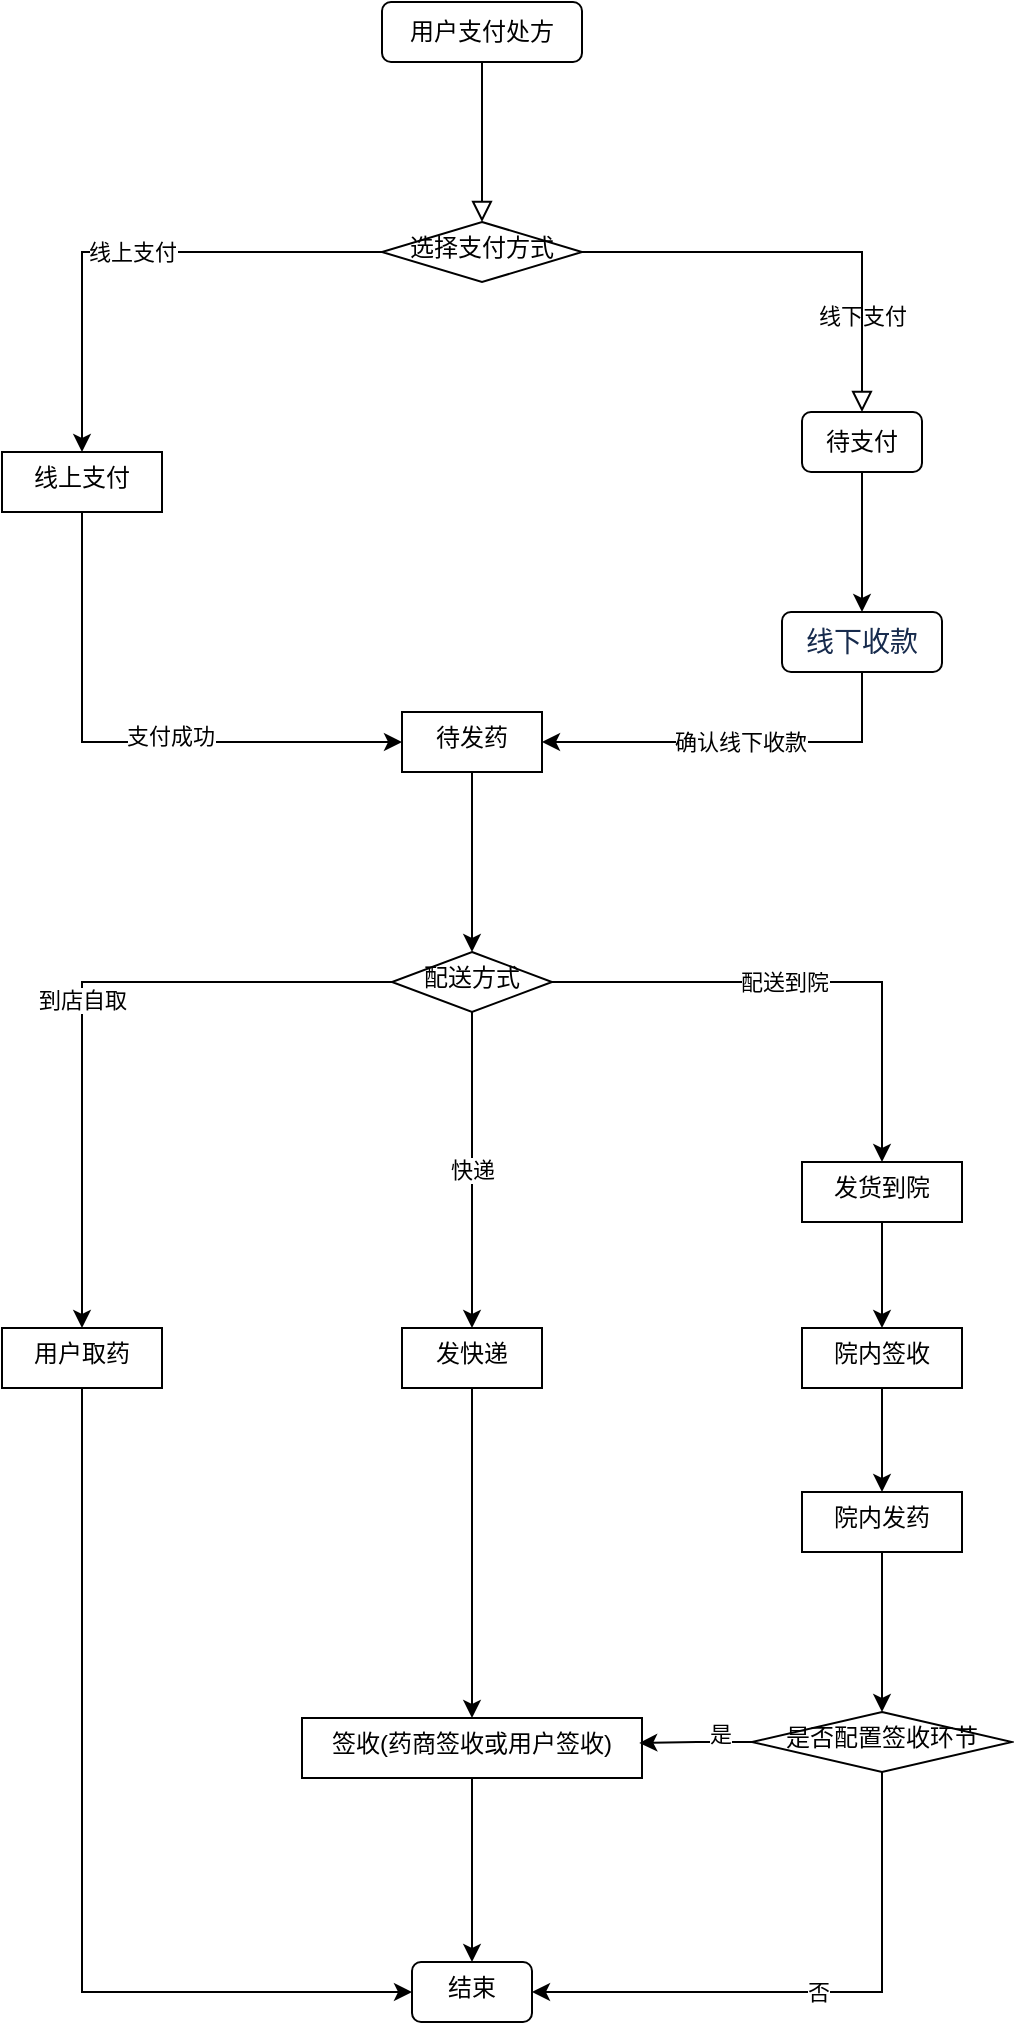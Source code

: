 <mxfile version="20.6.2" type="github">
  <diagram id="C5RBs43oDa-KdzZeNtuy" name="Page-1">
    <mxGraphModel dx="1426" dy="819" grid="1" gridSize="10" guides="1" tooltips="1" connect="1" arrows="1" fold="1" page="1" pageScale="1" pageWidth="827" pageHeight="1169" math="0" shadow="0">
      <root>
        <mxCell id="WIyWlLk6GJQsqaUBKTNV-0" />
        <mxCell id="WIyWlLk6GJQsqaUBKTNV-1" parent="WIyWlLk6GJQsqaUBKTNV-0" />
        <mxCell id="WIyWlLk6GJQsqaUBKTNV-2" value="" style="rounded=0;html=1;jettySize=auto;orthogonalLoop=1;fontSize=11;endArrow=block;endFill=0;endSize=8;strokeWidth=1;shadow=0;labelBackgroundColor=none;edgeStyle=orthogonalEdgeStyle;" parent="WIyWlLk6GJQsqaUBKTNV-1" source="WIyWlLk6GJQsqaUBKTNV-3" target="WIyWlLk6GJQsqaUBKTNV-6" edge="1">
          <mxGeometry relative="1" as="geometry" />
        </mxCell>
        <mxCell id="WIyWlLk6GJQsqaUBKTNV-3" value="用户支付处方" style="rounded=1;whiteSpace=wrap;html=1;fontSize=12;glass=0;strokeWidth=1;shadow=0;" parent="WIyWlLk6GJQsqaUBKTNV-1" vertex="1">
          <mxGeometry x="340" y="65" width="100" height="30" as="geometry" />
        </mxCell>
        <mxCell id="WIyWlLk6GJQsqaUBKTNV-5" value="线下支付" style="edgeStyle=orthogonalEdgeStyle;rounded=0;html=1;jettySize=auto;orthogonalLoop=1;fontSize=11;endArrow=block;endFill=0;endSize=8;strokeWidth=1;shadow=0;labelBackgroundColor=none;" parent="WIyWlLk6GJQsqaUBKTNV-1" source="WIyWlLk6GJQsqaUBKTNV-6" target="WIyWlLk6GJQsqaUBKTNV-7" edge="1">
          <mxGeometry x="0.565" relative="1" as="geometry">
            <mxPoint as="offset" />
            <Array as="points">
              <mxPoint x="580" y="190" />
            </Array>
          </mxGeometry>
        </mxCell>
        <mxCell id="drgQlP7kcEDc-9zKHMGP-4" value="线上支付" style="edgeStyle=orthogonalEdgeStyle;rounded=0;orthogonalLoop=1;jettySize=auto;html=1;" edge="1" parent="WIyWlLk6GJQsqaUBKTNV-1" source="WIyWlLk6GJQsqaUBKTNV-6" target="drgQlP7kcEDc-9zKHMGP-3">
          <mxGeometry relative="1" as="geometry" />
        </mxCell>
        <mxCell id="WIyWlLk6GJQsqaUBKTNV-6" value="选择支付方式" style="rhombus;whiteSpace=wrap;html=1;shadow=0;fontFamily=Helvetica;fontSize=12;align=center;strokeWidth=1;spacing=6;spacingTop=-4;" parent="WIyWlLk6GJQsqaUBKTNV-1" vertex="1">
          <mxGeometry x="340" y="175" width="100" height="30" as="geometry" />
        </mxCell>
        <mxCell id="drgQlP7kcEDc-9zKHMGP-11" value="" style="edgeStyle=orthogonalEdgeStyle;rounded=0;orthogonalLoop=1;jettySize=auto;html=1;" edge="1" parent="WIyWlLk6GJQsqaUBKTNV-1" source="WIyWlLk6GJQsqaUBKTNV-7" target="drgQlP7kcEDc-9zKHMGP-10">
          <mxGeometry relative="1" as="geometry" />
        </mxCell>
        <mxCell id="WIyWlLk6GJQsqaUBKTNV-7" value="待支付" style="rounded=1;whiteSpace=wrap;html=1;fontSize=12;glass=0;strokeWidth=1;shadow=0;" parent="WIyWlLk6GJQsqaUBKTNV-1" vertex="1">
          <mxGeometry x="550" y="270" width="60" height="30" as="geometry" />
        </mxCell>
        <mxCell id="drgQlP7kcEDc-9zKHMGP-9" value="" style="edgeStyle=orthogonalEdgeStyle;rounded=0;orthogonalLoop=1;jettySize=auto;html=1;" edge="1" parent="WIyWlLk6GJQsqaUBKTNV-1" source="drgQlP7kcEDc-9zKHMGP-3" target="drgQlP7kcEDc-9zKHMGP-8">
          <mxGeometry relative="1" as="geometry">
            <Array as="points">
              <mxPoint x="190" y="435" />
            </Array>
          </mxGeometry>
        </mxCell>
        <mxCell id="drgQlP7kcEDc-9zKHMGP-16" value="支付成功" style="edgeLabel;html=1;align=center;verticalAlign=middle;resizable=0;points=[];" vertex="1" connectable="0" parent="drgQlP7kcEDc-9zKHMGP-9">
          <mxGeometry x="0.152" y="3" width="70" height="30" relative="1" as="geometry">
            <mxPoint x="-35" y="-15" as="offset" />
          </mxGeometry>
        </mxCell>
        <mxCell id="drgQlP7kcEDc-9zKHMGP-3" value="线上支付" style="whiteSpace=wrap;html=1;shadow=0;strokeWidth=1;spacing=6;spacingTop=-4;" vertex="1" parent="WIyWlLk6GJQsqaUBKTNV-1">
          <mxGeometry x="150" y="290" width="80" height="30" as="geometry" />
        </mxCell>
        <mxCell id="drgQlP7kcEDc-9zKHMGP-15" value="" style="edgeStyle=orthogonalEdgeStyle;rounded=0;orthogonalLoop=1;jettySize=auto;html=1;" edge="1" parent="WIyWlLk6GJQsqaUBKTNV-1" source="drgQlP7kcEDc-9zKHMGP-8" target="drgQlP7kcEDc-9zKHMGP-14">
          <mxGeometry relative="1" as="geometry" />
        </mxCell>
        <mxCell id="drgQlP7kcEDc-9zKHMGP-8" value="待发药" style="whiteSpace=wrap;html=1;shadow=0;strokeWidth=1;spacing=6;spacingTop=-4;" vertex="1" parent="WIyWlLk6GJQsqaUBKTNV-1">
          <mxGeometry x="350" y="420" width="70" height="30" as="geometry" />
        </mxCell>
        <mxCell id="drgQlP7kcEDc-9zKHMGP-19" style="edgeStyle=orthogonalEdgeStyle;rounded=0;orthogonalLoop=1;jettySize=auto;html=1;entryX=1;entryY=0.5;entryDx=0;entryDy=0;" edge="1" parent="WIyWlLk6GJQsqaUBKTNV-1" source="drgQlP7kcEDc-9zKHMGP-10" target="drgQlP7kcEDc-9zKHMGP-8">
          <mxGeometry relative="1" as="geometry">
            <Array as="points">
              <mxPoint x="580" y="435" />
            </Array>
          </mxGeometry>
        </mxCell>
        <mxCell id="drgQlP7kcEDc-9zKHMGP-20" value="确认线下收款" style="edgeLabel;html=1;align=center;verticalAlign=middle;resizable=0;points=[];" vertex="1" connectable="0" parent="drgQlP7kcEDc-9zKHMGP-19">
          <mxGeometry x="-0.015" width="100" height="30" relative="1" as="geometry">
            <mxPoint x="-50" y="-15" as="offset" />
          </mxGeometry>
        </mxCell>
        <mxCell id="drgQlP7kcEDc-9zKHMGP-10" value="&lt;span style=&quot;color: rgb(23, 43, 77); font-family: -apple-system, &amp;quot;system-ui&amp;quot;, &amp;quot;Segoe UI&amp;quot;, Roboto, Oxygen, Ubuntu, &amp;quot;Fira Sans&amp;quot;, &amp;quot;Droid Sans&amp;quot;, &amp;quot;Helvetica Neue&amp;quot;, sans-serif; font-size: 14px; text-align: left; background-color: rgb(255, 255, 255);&quot;&gt;线下收款&lt;/span&gt;" style="whiteSpace=wrap;html=1;rounded=1;glass=0;strokeWidth=1;shadow=0;" vertex="1" parent="WIyWlLk6GJQsqaUBKTNV-1">
          <mxGeometry x="540" y="370" width="80" height="30" as="geometry" />
        </mxCell>
        <mxCell id="drgQlP7kcEDc-9zKHMGP-26" value="快递" style="edgeStyle=orthogonalEdgeStyle;rounded=0;orthogonalLoop=1;jettySize=auto;html=1;" edge="1" parent="WIyWlLk6GJQsqaUBKTNV-1" source="drgQlP7kcEDc-9zKHMGP-14" target="drgQlP7kcEDc-9zKHMGP-25">
          <mxGeometry relative="1" as="geometry" />
        </mxCell>
        <mxCell id="drgQlP7kcEDc-9zKHMGP-31" value="到店自取" style="edgeStyle=orthogonalEdgeStyle;rounded=0;orthogonalLoop=1;jettySize=auto;html=1;" edge="1" parent="WIyWlLk6GJQsqaUBKTNV-1" source="drgQlP7kcEDc-9zKHMGP-14" target="drgQlP7kcEDc-9zKHMGP-30">
          <mxGeometry relative="1" as="geometry" />
        </mxCell>
        <mxCell id="drgQlP7kcEDc-9zKHMGP-41" value="" style="edgeStyle=orthogonalEdgeStyle;rounded=0;orthogonalLoop=1;jettySize=auto;html=1;" edge="1" parent="WIyWlLk6GJQsqaUBKTNV-1" source="drgQlP7kcEDc-9zKHMGP-14" target="drgQlP7kcEDc-9zKHMGP-40">
          <mxGeometry relative="1" as="geometry" />
        </mxCell>
        <mxCell id="drgQlP7kcEDc-9zKHMGP-42" value="配送到院" style="edgeLabel;html=1;align=center;verticalAlign=middle;resizable=0;points=[];" vertex="1" connectable="0" parent="drgQlP7kcEDc-9zKHMGP-41">
          <mxGeometry x="-0.095" width="70" height="30" relative="1" as="geometry">
            <mxPoint x="-35" y="-15" as="offset" />
          </mxGeometry>
        </mxCell>
        <mxCell id="drgQlP7kcEDc-9zKHMGP-14" value="配送方式" style="rhombus;whiteSpace=wrap;html=1;shadow=0;strokeWidth=1;spacing=6;spacingTop=-4;" vertex="1" parent="WIyWlLk6GJQsqaUBKTNV-1">
          <mxGeometry x="345" y="540" width="80" height="30" as="geometry" />
        </mxCell>
        <mxCell id="drgQlP7kcEDc-9zKHMGP-36" value="" style="edgeStyle=orthogonalEdgeStyle;rounded=0;orthogonalLoop=1;jettySize=auto;html=1;" edge="1" parent="WIyWlLk6GJQsqaUBKTNV-1" source="drgQlP7kcEDc-9zKHMGP-25" target="drgQlP7kcEDc-9zKHMGP-35">
          <mxGeometry relative="1" as="geometry" />
        </mxCell>
        <mxCell id="drgQlP7kcEDc-9zKHMGP-25" value="发快递" style="whiteSpace=wrap;html=1;shadow=0;strokeWidth=1;spacing=6;spacingTop=-4;" vertex="1" parent="WIyWlLk6GJQsqaUBKTNV-1">
          <mxGeometry x="350" y="728" width="70" height="30" as="geometry" />
        </mxCell>
        <mxCell id="drgQlP7kcEDc-9zKHMGP-33" value="" style="edgeStyle=orthogonalEdgeStyle;rounded=0;orthogonalLoop=1;jettySize=auto;html=1;" edge="1" parent="WIyWlLk6GJQsqaUBKTNV-1" source="drgQlP7kcEDc-9zKHMGP-30" target="drgQlP7kcEDc-9zKHMGP-32">
          <mxGeometry relative="1" as="geometry">
            <Array as="points">
              <mxPoint x="190" y="1060" />
            </Array>
          </mxGeometry>
        </mxCell>
        <mxCell id="drgQlP7kcEDc-9zKHMGP-30" value="用户取药" style="whiteSpace=wrap;html=1;shadow=0;strokeWidth=1;spacing=6;spacingTop=-4;" vertex="1" parent="WIyWlLk6GJQsqaUBKTNV-1">
          <mxGeometry x="150" y="728" width="80" height="30" as="geometry" />
        </mxCell>
        <mxCell id="drgQlP7kcEDc-9zKHMGP-32" value="结束" style="rounded=1;whiteSpace=wrap;html=1;shadow=0;strokeWidth=1;spacing=6;spacingTop=-4;" vertex="1" parent="WIyWlLk6GJQsqaUBKTNV-1">
          <mxGeometry x="355" y="1045" width="60" height="30" as="geometry" />
        </mxCell>
        <mxCell id="drgQlP7kcEDc-9zKHMGP-39" value="" style="edgeStyle=orthogonalEdgeStyle;rounded=0;orthogonalLoop=1;jettySize=auto;html=1;entryX=0.5;entryY=0;entryDx=0;entryDy=0;" edge="1" parent="WIyWlLk6GJQsqaUBKTNV-1" source="drgQlP7kcEDc-9zKHMGP-35" target="drgQlP7kcEDc-9zKHMGP-32">
          <mxGeometry relative="1" as="geometry">
            <mxPoint x="385" y="1000" as="targetPoint" />
            <Array as="points">
              <mxPoint x="385" y="1045" />
            </Array>
          </mxGeometry>
        </mxCell>
        <mxCell id="drgQlP7kcEDc-9zKHMGP-35" value="签收(药商签收或用户签收)" style="whiteSpace=wrap;html=1;shadow=0;strokeWidth=1;spacing=6;spacingTop=-4;" vertex="1" parent="WIyWlLk6GJQsqaUBKTNV-1">
          <mxGeometry x="300" y="923" width="170" height="30" as="geometry" />
        </mxCell>
        <mxCell id="drgQlP7kcEDc-9zKHMGP-45" value="" style="edgeStyle=orthogonalEdgeStyle;rounded=0;orthogonalLoop=1;jettySize=auto;html=1;" edge="1" parent="WIyWlLk6GJQsqaUBKTNV-1" source="drgQlP7kcEDc-9zKHMGP-40" target="drgQlP7kcEDc-9zKHMGP-44">
          <mxGeometry relative="1" as="geometry" />
        </mxCell>
        <mxCell id="drgQlP7kcEDc-9zKHMGP-40" value="发货到院" style="whiteSpace=wrap;html=1;shadow=0;strokeWidth=1;spacing=6;spacingTop=-4;" vertex="1" parent="WIyWlLk6GJQsqaUBKTNV-1">
          <mxGeometry x="550" y="645" width="80" height="30" as="geometry" />
        </mxCell>
        <mxCell id="drgQlP7kcEDc-9zKHMGP-49" value="" style="edgeStyle=orthogonalEdgeStyle;rounded=0;orthogonalLoop=1;jettySize=auto;html=1;" edge="1" parent="WIyWlLk6GJQsqaUBKTNV-1" source="drgQlP7kcEDc-9zKHMGP-44" target="drgQlP7kcEDc-9zKHMGP-48">
          <mxGeometry relative="1" as="geometry" />
        </mxCell>
        <mxCell id="drgQlP7kcEDc-9zKHMGP-44" value="院内签收" style="whiteSpace=wrap;html=1;shadow=0;strokeWidth=1;spacing=6;spacingTop=-4;" vertex="1" parent="WIyWlLk6GJQsqaUBKTNV-1">
          <mxGeometry x="550" y="728" width="80" height="30" as="geometry" />
        </mxCell>
        <mxCell id="drgQlP7kcEDc-9zKHMGP-51" value="" style="edgeStyle=orthogonalEdgeStyle;rounded=0;orthogonalLoop=1;jettySize=auto;html=1;" edge="1" parent="WIyWlLk6GJQsqaUBKTNV-1" source="drgQlP7kcEDc-9zKHMGP-48" target="drgQlP7kcEDc-9zKHMGP-50">
          <mxGeometry relative="1" as="geometry" />
        </mxCell>
        <mxCell id="drgQlP7kcEDc-9zKHMGP-48" value="院内发药" style="whiteSpace=wrap;html=1;shadow=0;strokeWidth=1;spacing=6;spacingTop=-4;" vertex="1" parent="WIyWlLk6GJQsqaUBKTNV-1">
          <mxGeometry x="550" y="810" width="80" height="30" as="geometry" />
        </mxCell>
        <mxCell id="drgQlP7kcEDc-9zKHMGP-56" value="" style="edgeStyle=orthogonalEdgeStyle;rounded=0;orthogonalLoop=1;jettySize=auto;html=1;entryX=1;entryY=0.5;entryDx=0;entryDy=0;" edge="1" parent="WIyWlLk6GJQsqaUBKTNV-1" source="drgQlP7kcEDc-9zKHMGP-50" target="drgQlP7kcEDc-9zKHMGP-32">
          <mxGeometry relative="1" as="geometry">
            <mxPoint x="420" y="1060" as="targetPoint" />
            <Array as="points">
              <mxPoint x="590" y="1060" />
            </Array>
          </mxGeometry>
        </mxCell>
        <mxCell id="drgQlP7kcEDc-9zKHMGP-57" value="否" style="edgeLabel;html=1;align=center;verticalAlign=middle;resizable=0;points=[];" vertex="1" connectable="0" parent="drgQlP7kcEDc-9zKHMGP-56">
          <mxGeometry width="40" height="30" relative="1" as="geometry">
            <mxPoint x="-20" y="-15" as="offset" />
          </mxGeometry>
        </mxCell>
        <mxCell id="drgQlP7kcEDc-9zKHMGP-59" value="" style="edgeStyle=orthogonalEdgeStyle;rounded=0;orthogonalLoop=1;jettySize=auto;html=1;entryX=0.992;entryY=0.415;entryDx=0;entryDy=0;entryPerimeter=0;" edge="1" parent="WIyWlLk6GJQsqaUBKTNV-1" source="drgQlP7kcEDc-9zKHMGP-50" target="drgQlP7kcEDc-9zKHMGP-35">
          <mxGeometry relative="1" as="geometry">
            <mxPoint x="480" y="990" as="targetPoint" />
          </mxGeometry>
        </mxCell>
        <mxCell id="drgQlP7kcEDc-9zKHMGP-60" value="是" style="edgeLabel;html=1;align=center;verticalAlign=middle;resizable=0;points=[];" vertex="1" connectable="0" parent="drgQlP7kcEDc-9zKHMGP-59">
          <mxGeometry x="-0.439" y="-4" width="40" height="30" relative="1" as="geometry">
            <mxPoint x="-20" y="-15" as="offset" />
          </mxGeometry>
        </mxCell>
        <mxCell id="drgQlP7kcEDc-9zKHMGP-50" value="是否配置签收环节&lt;br&gt;" style="rhombus;whiteSpace=wrap;html=1;shadow=0;strokeWidth=1;spacing=6;spacingTop=-4;" vertex="1" parent="WIyWlLk6GJQsqaUBKTNV-1">
          <mxGeometry x="525" y="920" width="130" height="30" as="geometry" />
        </mxCell>
      </root>
    </mxGraphModel>
  </diagram>
</mxfile>
